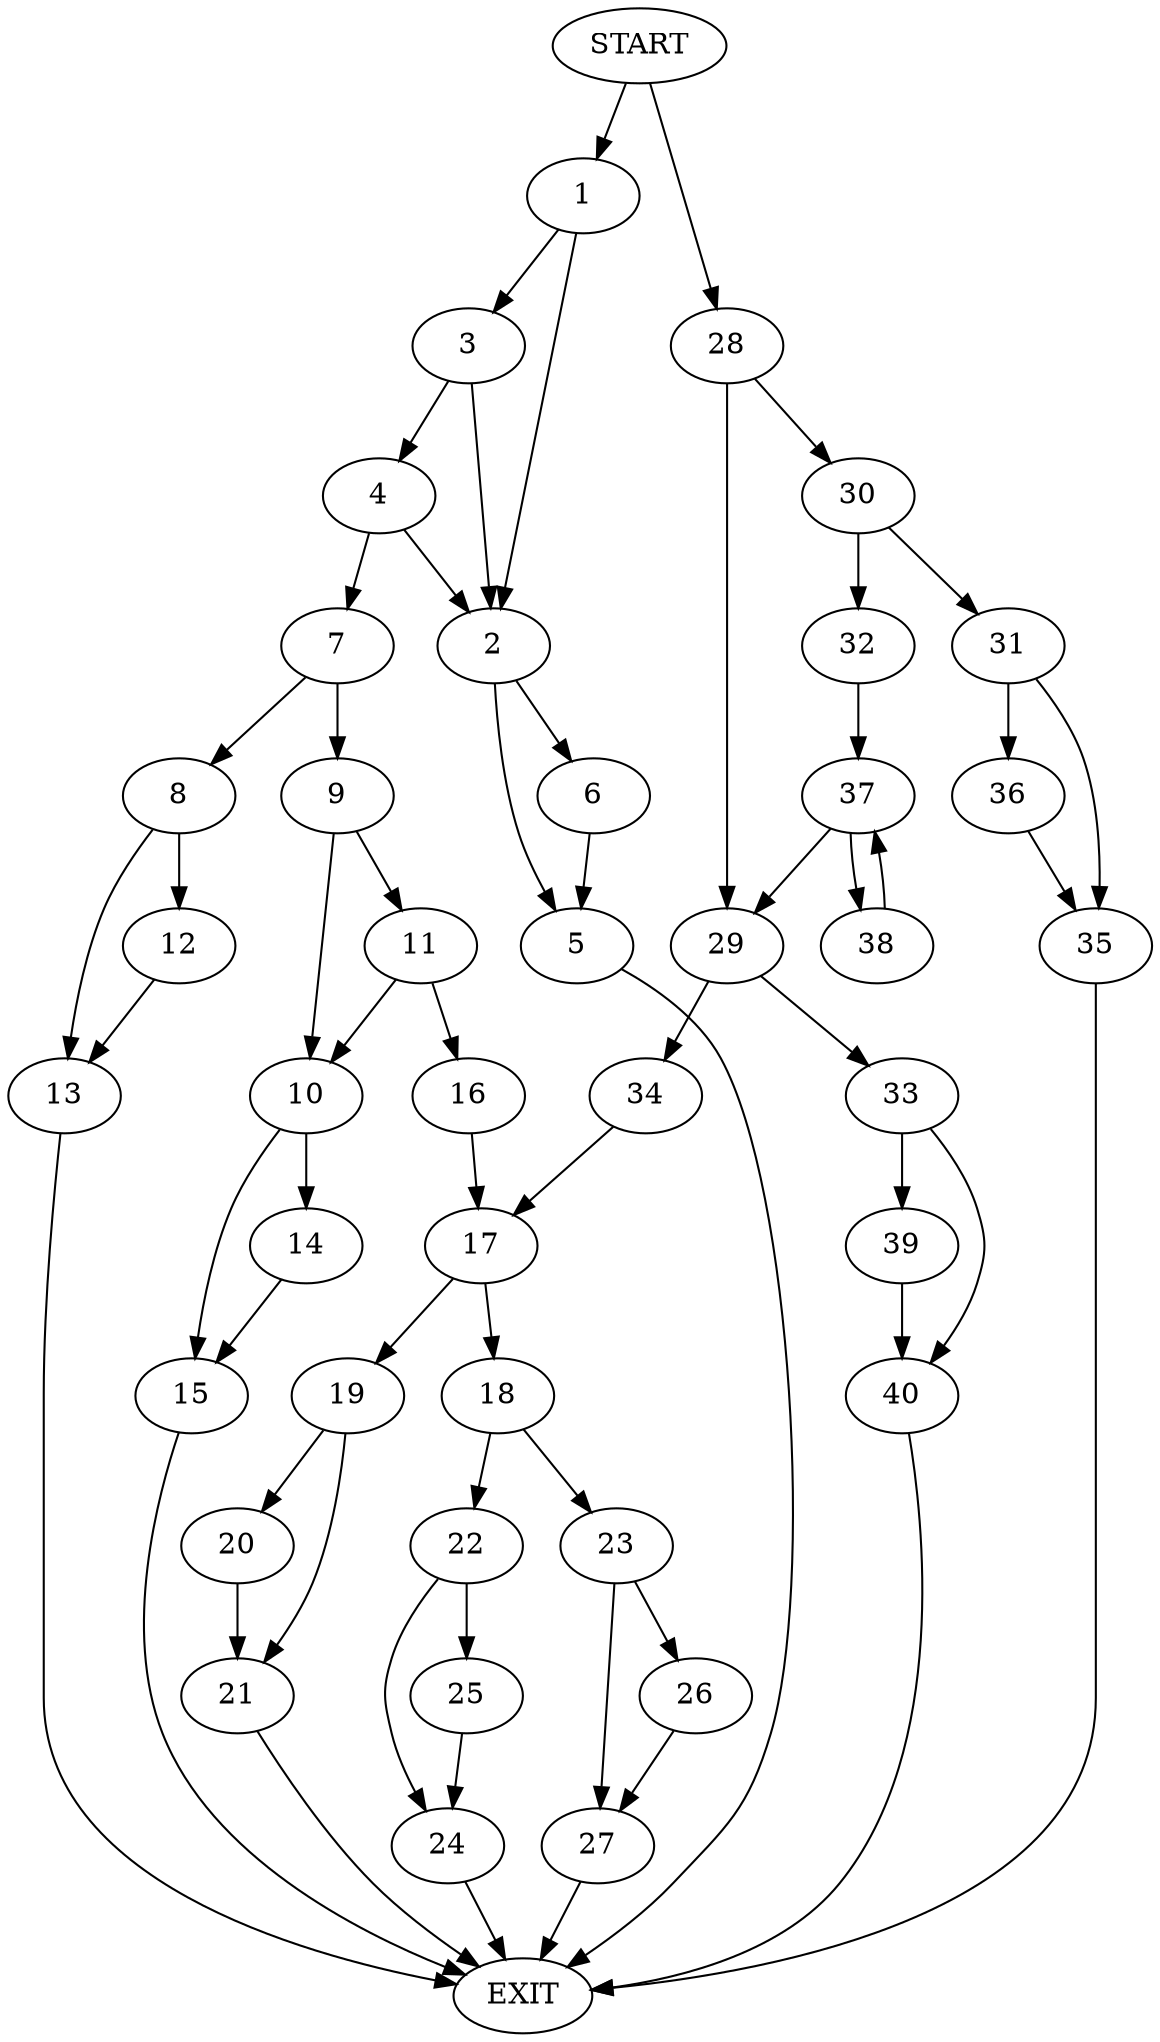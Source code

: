 digraph {
0 [label="START"]
41 [label="EXIT"]
0 -> 1
1 -> 2
1 -> 3
3 -> 4
3 -> 2
2 -> 5
2 -> 6
4 -> 7
4 -> 2
7 -> 8
7 -> 9
6 -> 5
5 -> 41
9 -> 10
9 -> 11
8 -> 12
8 -> 13
13 -> 41
12 -> 13
10 -> 14
10 -> 15
11 -> 16
11 -> 10
16 -> 17
14 -> 15
15 -> 41
17 -> 18
17 -> 19
19 -> 20
19 -> 21
18 -> 22
18 -> 23
22 -> 24
22 -> 25
23 -> 26
23 -> 27
25 -> 24
24 -> 41
26 -> 27
27 -> 41
0 -> 28
28 -> 29
28 -> 30
30 -> 31
30 -> 32
29 -> 33
29 -> 34
31 -> 35
31 -> 36
32 -> 37
35 -> 41
36 -> 35
37 -> 29
37 -> 38
38 -> 37
34 -> 17
33 -> 39
33 -> 40
40 -> 41
39 -> 40
21 -> 41
20 -> 21
}
